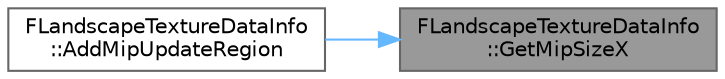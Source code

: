 digraph "FLandscapeTextureDataInfo::GetMipSizeX"
{
 // INTERACTIVE_SVG=YES
 // LATEX_PDF_SIZE
  bgcolor="transparent";
  edge [fontname=Helvetica,fontsize=10,labelfontname=Helvetica,labelfontsize=10];
  node [fontname=Helvetica,fontsize=10,shape=box,height=0.2,width=0.4];
  rankdir="RL";
  Node1 [id="Node000001",label="FLandscapeTextureDataInfo\l::GetMipSizeX",height=0.2,width=0.4,color="gray40", fillcolor="grey60", style="filled", fontcolor="black",tooltip=" "];
  Node1 -> Node2 [id="edge1_Node000001_Node000002",dir="back",color="steelblue1",style="solid",tooltip=" "];
  Node2 [id="Node000002",label="FLandscapeTextureDataInfo\l::AddMipUpdateRegion",height=0.2,width=0.4,color="grey40", fillcolor="white", style="filled",URL="$d1/df1/structFLandscapeTextureDataInfo.html#a77bb8d511f75119845360866c2e7c9eb",tooltip=" "];
}

